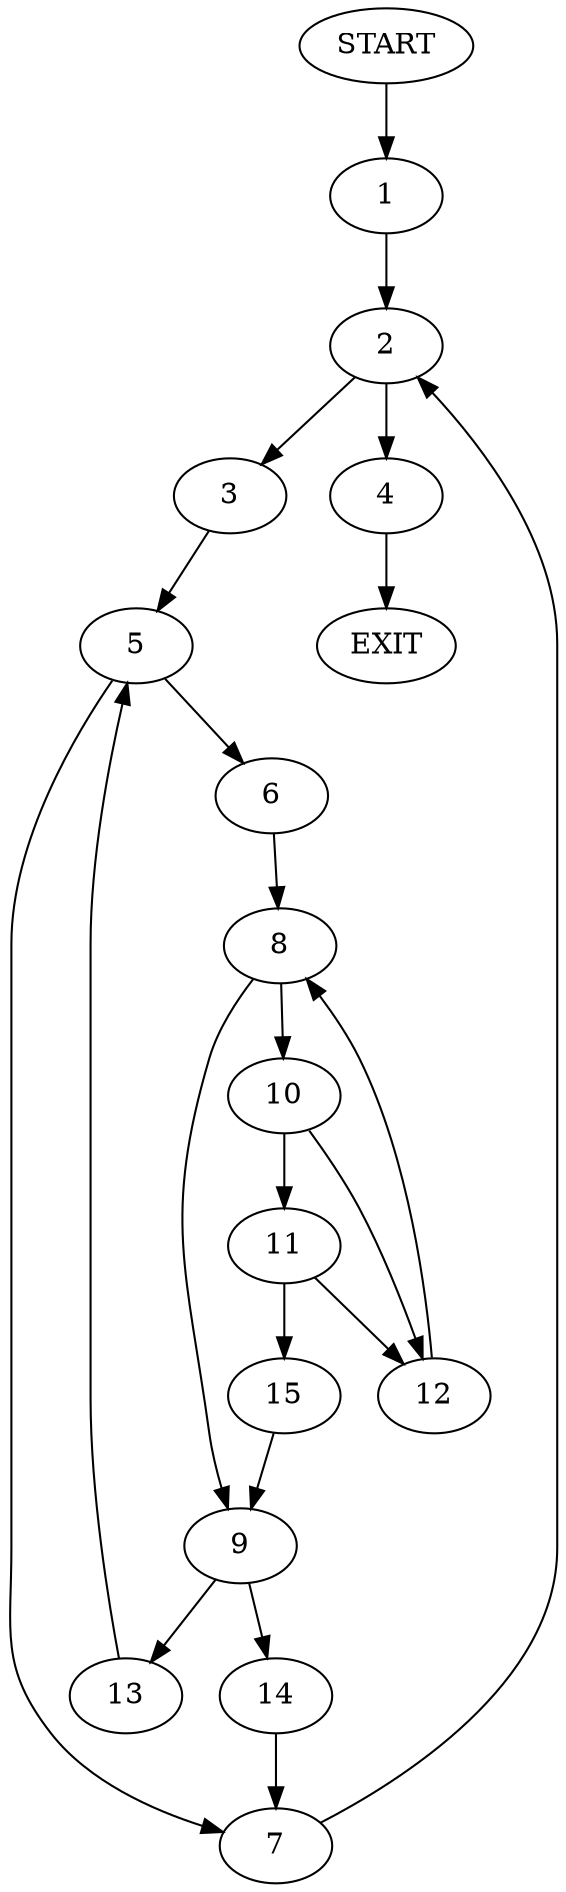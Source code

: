 digraph {
0 [label="START"]
16 [label="EXIT"]
0 -> 1
1 -> 2
2 -> 3
2 -> 4
3 -> 5
4 -> 16
5 -> 6
5 -> 7
7 -> 2
6 -> 8
8 -> 9
8 -> 10
10 -> 11
10 -> 12
9 -> 13
9 -> 14
12 -> 8
11 -> 12
11 -> 15
15 -> 9
14 -> 7
13 -> 5
}
